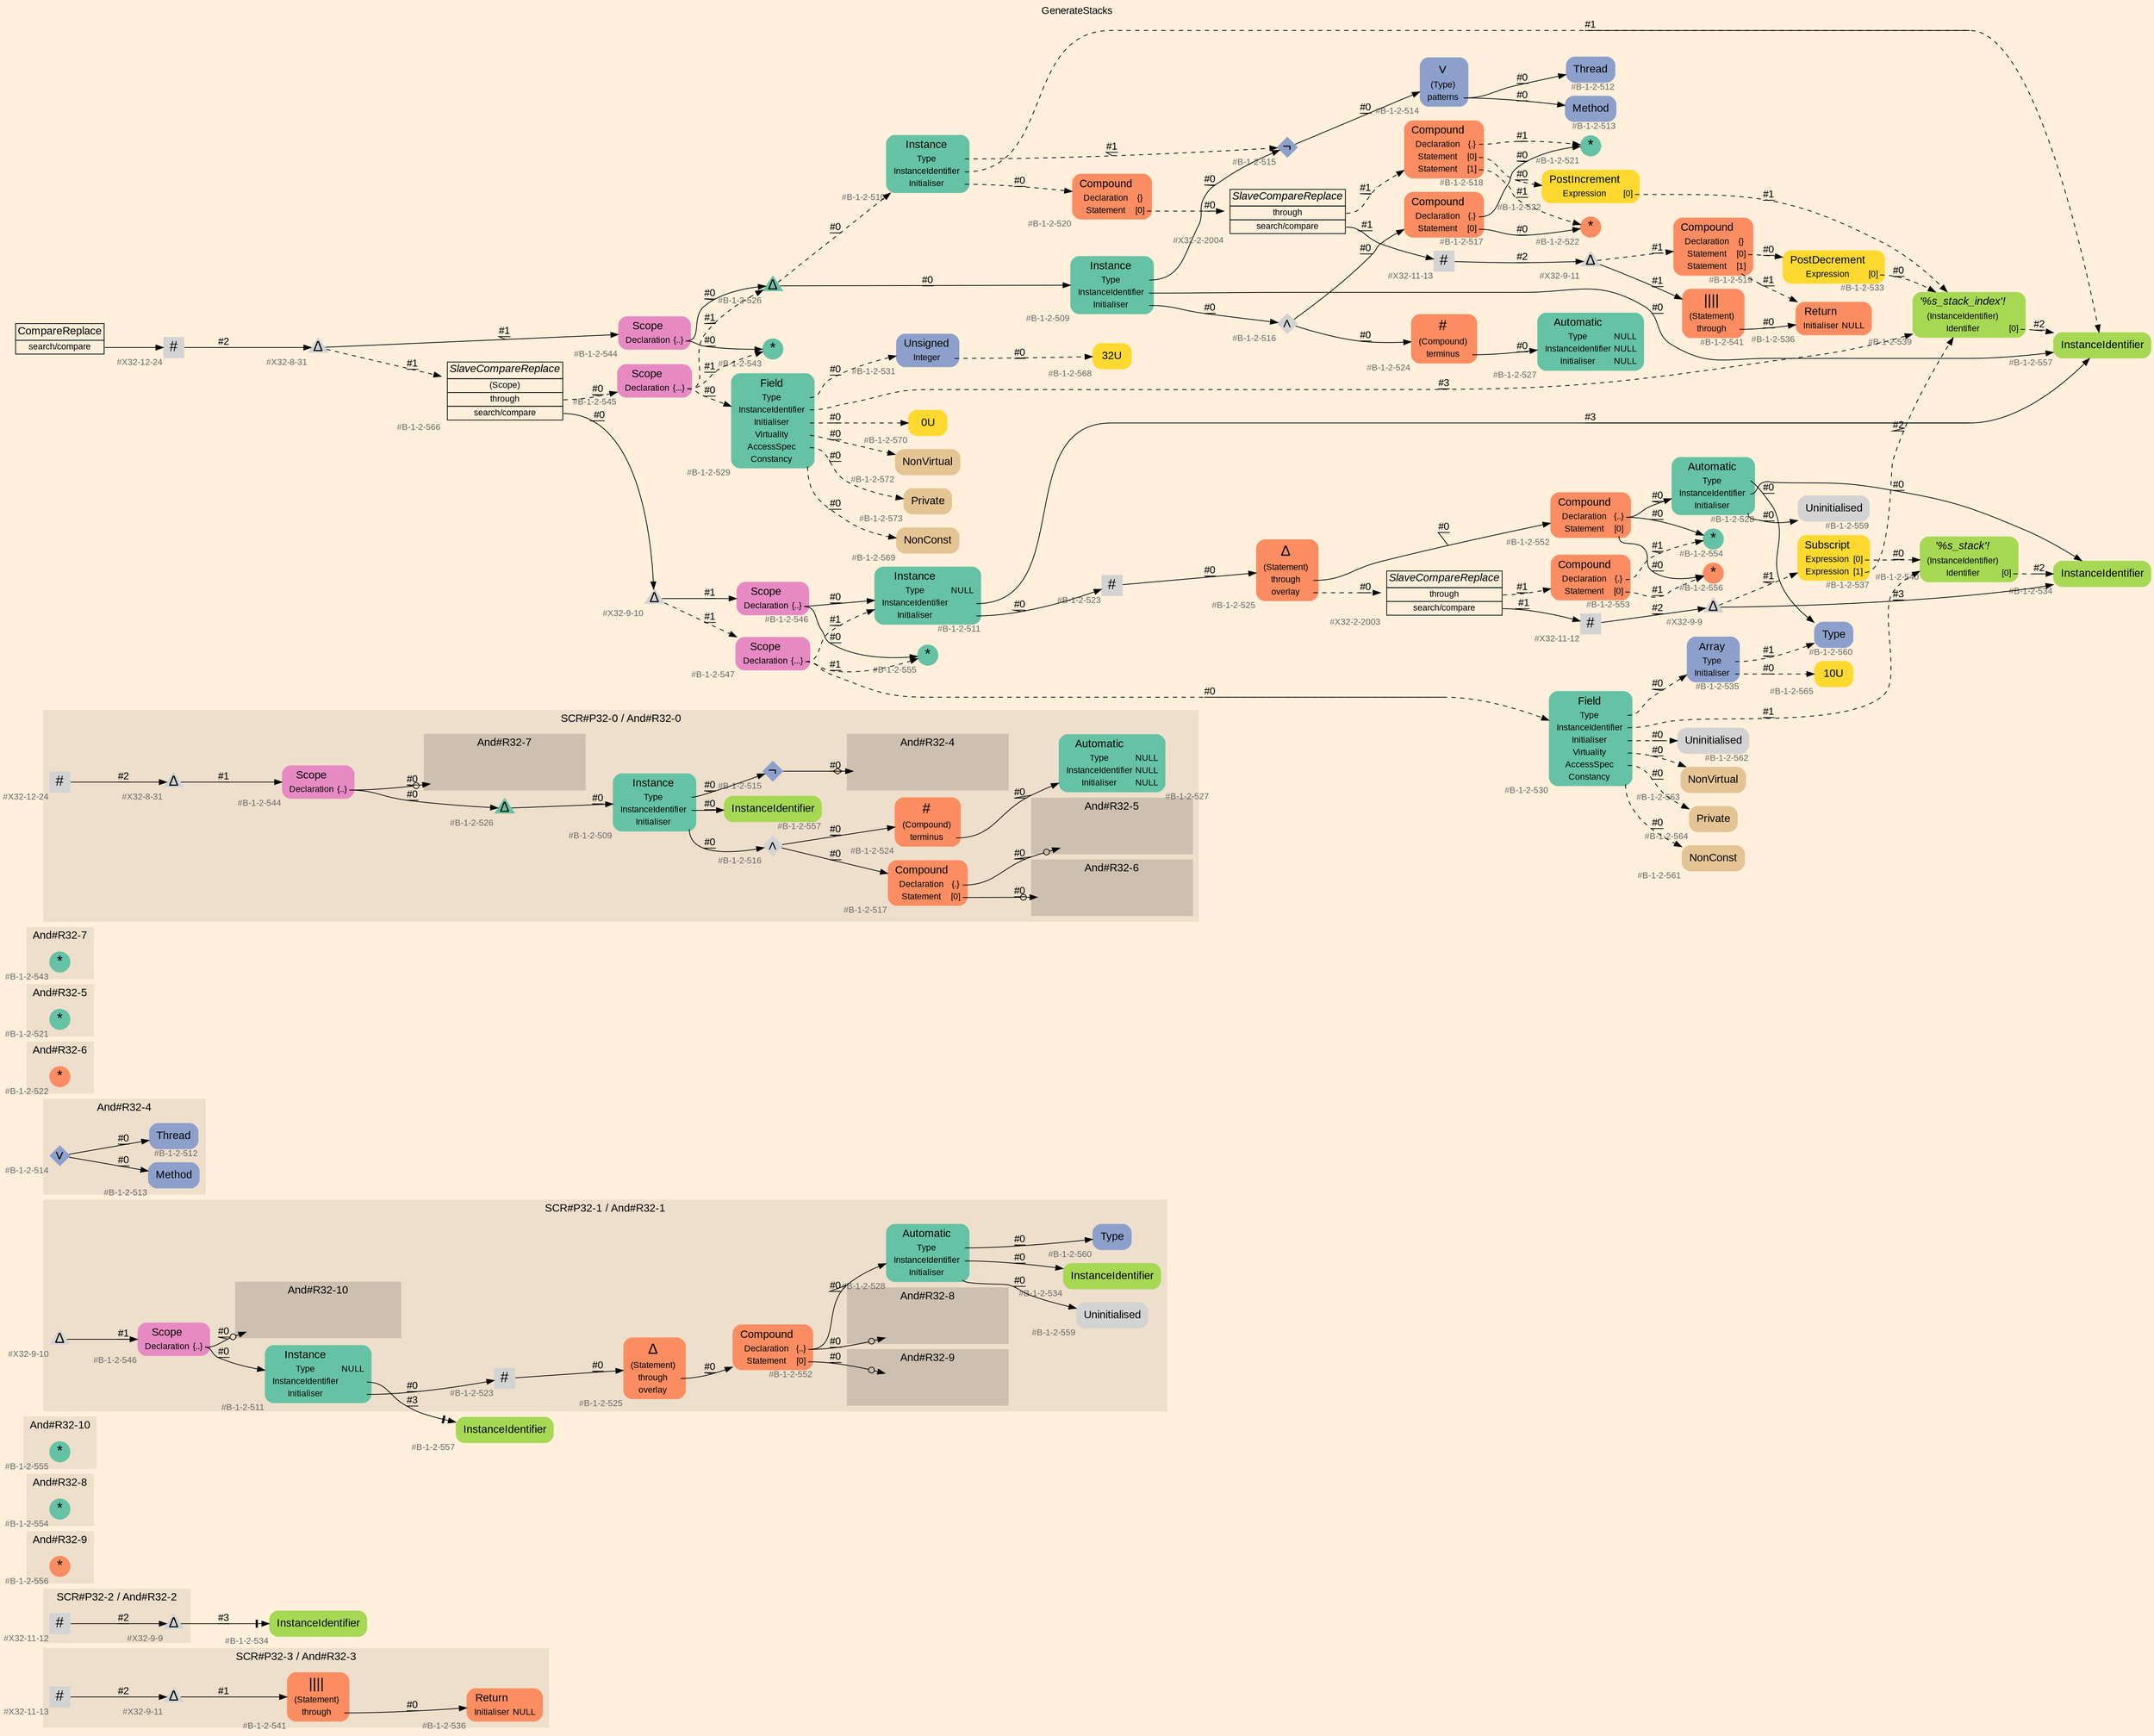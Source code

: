 digraph "GenerateStacks" {
label = "GenerateStacks"
labelloc = t
graph [
    rankdir = "LR"
    ranksep = 0.3
    bgcolor = antiquewhite1
    color = black
    fontcolor = black
    fontname = "Arial"
];
node [
    fontname = "Arial"
];
edge [
    fontname = "Arial"
];

// -------------------- figure And#R32-3 --------------------
// -------- region And#R32-3 ----------
subgraph "clusterAnd#R32-3" {
    label = "SCR#P32-3 / And#R32-3"
    style = "filled"
    color = antiquewhite2
    fontsize = "15"
    // -------- block And#R32-3/#B-1-2-536 ----------
    "And#R32-3/#B-1-2-536" [
        fillcolor = "/set28/2"
        xlabel = "#B-1-2-536"
        fontsize = "12"
        fontcolor = grey40
        shape = "plaintext"
        label = <<TABLE BORDER="0" CELLBORDER="0" CELLSPACING="0">
         <TR><TD><FONT COLOR="black" POINT-SIZE="15">Return</FONT></TD></TR>
         <TR><TD><FONT COLOR="black" POINT-SIZE="12">Initialiser</FONT></TD><TD PORT="port0"><FONT COLOR="black" POINT-SIZE="12">NULL</FONT></TD></TR>
        </TABLE>>
        style = "rounded,filled"
    ];
    
    // -------- block And#R32-3/#B-1-2-541 ----------
    "And#R32-3/#B-1-2-541" [
        fillcolor = "/set28/2"
        xlabel = "#B-1-2-541"
        fontsize = "12"
        fontcolor = grey40
        shape = "plaintext"
        label = <<TABLE BORDER="0" CELLBORDER="0" CELLSPACING="0">
         <TR><TD><FONT COLOR="black" POINT-SIZE="20">||||</FONT></TD></TR>
         <TR><TD><FONT COLOR="black" POINT-SIZE="12">(Statement)</FONT></TD><TD PORT="port0"></TD></TR>
         <TR><TD><FONT COLOR="black" POINT-SIZE="12">through</FONT></TD><TD PORT="port1"></TD></TR>
        </TABLE>>
        style = "rounded,filled"
    ];
    
    // -------- block And#R32-3/#X32-11-13 ----------
    "And#R32-3/#X32-11-13" [
        xlabel = "#X32-11-13"
        fontsize = "12"
        fontcolor = grey40
        shape = "square"
        label = <<FONT COLOR="black" POINT-SIZE="20">#</FONT>>
        style = "filled"
        penwidth = 0.0
        fixedsize = true
        width = 0.4
        height = 0.4
    ];
    
    // -------- block And#R32-3/#X32-9-11 ----------
    "And#R32-3/#X32-9-11" [
        xlabel = "#X32-9-11"
        fontsize = "12"
        fontcolor = grey40
        shape = "triangle"
        label = <<FONT COLOR="black" POINT-SIZE="20">Δ</FONT>>
        style = "filled"
        penwidth = 0.0
        fixedsize = true
        width = 0.4
        height = 0.4
    ];
    
}

"And#R32-3/#B-1-2-541":port1 -> "And#R32-3/#B-1-2-536" [
    label = "#0"
    decorate = true
    color = black
    fontcolor = black
];

"And#R32-3/#X32-11-13" -> "And#R32-3/#X32-9-11" [
    label = "#2"
    decorate = true
    color = black
    fontcolor = black
];

"And#R32-3/#X32-9-11" -> "And#R32-3/#B-1-2-541" [
    label = "#1"
    decorate = true
    color = black
    fontcolor = black
];


// -------------------- figure And#R32-2 --------------------
// -------- region And#R32-2 ----------
subgraph "clusterAnd#R32-2" {
    label = "SCR#P32-2 / And#R32-2"
    style = "filled"
    color = antiquewhite2
    fontsize = "15"
    // -------- block And#R32-2/#X32-11-12 ----------
    "And#R32-2/#X32-11-12" [
        xlabel = "#X32-11-12"
        fontsize = "12"
        fontcolor = grey40
        shape = "square"
        label = <<FONT COLOR="black" POINT-SIZE="20">#</FONT>>
        style = "filled"
        penwidth = 0.0
        fixedsize = true
        width = 0.4
        height = 0.4
    ];
    
    // -------- block And#R32-2/#X32-9-9 ----------
    "And#R32-2/#X32-9-9" [
        xlabel = "#X32-9-9"
        fontsize = "12"
        fontcolor = grey40
        shape = "triangle"
        label = <<FONT COLOR="black" POINT-SIZE="20">Δ</FONT>>
        style = "filled"
        penwidth = 0.0
        fixedsize = true
        width = 0.4
        height = 0.4
    ];
    
}

// -------- block And#R32-2/#B-1-2-534 ----------
"And#R32-2/#B-1-2-534" [
    fillcolor = "/set28/5"
    xlabel = "#B-1-2-534"
    fontsize = "12"
    fontcolor = grey40
    shape = "plaintext"
    label = <<TABLE BORDER="0" CELLBORDER="0" CELLSPACING="0">
     <TR><TD><FONT COLOR="black" POINT-SIZE="15">InstanceIdentifier</FONT></TD></TR>
    </TABLE>>
    style = "rounded,filled"
];

"And#R32-2/#X32-11-12" -> "And#R32-2/#X32-9-9" [
    label = "#2"
    decorate = true
    color = black
    fontcolor = black
];

"And#R32-2/#X32-9-9" -> "And#R32-2/#B-1-2-534" [
    arrowhead="normalnonetee"
    label = "#3"
    decorate = true
    color = black
    fontcolor = black
];


// -------------------- figure And#R32-9 --------------------
// -------- region And#R32-9 ----------
subgraph "clusterAnd#R32-9" {
    label = "And#R32-9"
    style = "filled"
    color = antiquewhite2
    fontsize = "15"
    // -------- block And#R32-9/#B-1-2-556 ----------
    "And#R32-9/#B-1-2-556" [
        fillcolor = "/set28/2"
        xlabel = "#B-1-2-556"
        fontsize = "12"
        fontcolor = grey40
        shape = "circle"
        label = <<FONT COLOR="black" POINT-SIZE="20">*</FONT>>
        style = "filled"
        penwidth = 0.0
        fixedsize = true
        width = 0.4
        height = 0.4
    ];
    
}


// -------------------- figure And#R32-8 --------------------
// -------- region And#R32-8 ----------
subgraph "clusterAnd#R32-8" {
    label = "And#R32-8"
    style = "filled"
    color = antiquewhite2
    fontsize = "15"
    // -------- block And#R32-8/#B-1-2-554 ----------
    "And#R32-8/#B-1-2-554" [
        fillcolor = "/set28/1"
        xlabel = "#B-1-2-554"
        fontsize = "12"
        fontcolor = grey40
        shape = "circle"
        label = <<FONT COLOR="black" POINT-SIZE="20">*</FONT>>
        style = "filled"
        penwidth = 0.0
        fixedsize = true
        width = 0.4
        height = 0.4
    ];
    
}


// -------------------- figure And#R32-10 --------------------
// -------- region And#R32-10 ----------
subgraph "clusterAnd#R32-10" {
    label = "And#R32-10"
    style = "filled"
    color = antiquewhite2
    fontsize = "15"
    // -------- block And#R32-10/#B-1-2-555 ----------
    "And#R32-10/#B-1-2-555" [
        fillcolor = "/set28/1"
        xlabel = "#B-1-2-555"
        fontsize = "12"
        fontcolor = grey40
        shape = "circle"
        label = <<FONT COLOR="black" POINT-SIZE="20">*</FONT>>
        style = "filled"
        penwidth = 0.0
        fixedsize = true
        width = 0.4
        height = 0.4
    ];
    
}


// -------------------- figure And#R32-1 --------------------
// -------- region And#R32-1 ----------
subgraph "clusterAnd#R32-1" {
    label = "SCR#P32-1 / And#R32-1"
    style = "filled"
    color = antiquewhite2
    fontsize = "15"
    // -------- block And#R32-1/#B-1-2-560 ----------
    "And#R32-1/#B-1-2-560" [
        fillcolor = "/set28/3"
        xlabel = "#B-1-2-560"
        fontsize = "12"
        fontcolor = grey40
        shape = "plaintext"
        label = <<TABLE BORDER="0" CELLBORDER="0" CELLSPACING="0">
         <TR><TD><FONT COLOR="black" POINT-SIZE="15">Type</FONT></TD></TR>
        </TABLE>>
        style = "rounded,filled"
    ];
    
    // -------- block And#R32-1/#B-1-2-525 ----------
    "And#R32-1/#B-1-2-525" [
        fillcolor = "/set28/2"
        xlabel = "#B-1-2-525"
        fontsize = "12"
        fontcolor = grey40
        shape = "plaintext"
        label = <<TABLE BORDER="0" CELLBORDER="0" CELLSPACING="0">
         <TR><TD><FONT COLOR="black" POINT-SIZE="20">Δ</FONT></TD></TR>
         <TR><TD><FONT COLOR="black" POINT-SIZE="12">(Statement)</FONT></TD><TD PORT="port0"></TD></TR>
         <TR><TD><FONT COLOR="black" POINT-SIZE="12">through</FONT></TD><TD PORT="port1"></TD></TR>
         <TR><TD><FONT COLOR="black" POINT-SIZE="12">overlay</FONT></TD><TD PORT="port2"></TD></TR>
        </TABLE>>
        style = "rounded,filled"
    ];
    
    // -------- block And#R32-1/#B-1-2-552 ----------
    "And#R32-1/#B-1-2-552" [
        fillcolor = "/set28/2"
        xlabel = "#B-1-2-552"
        fontsize = "12"
        fontcolor = grey40
        shape = "plaintext"
        label = <<TABLE BORDER="0" CELLBORDER="0" CELLSPACING="0">
         <TR><TD><FONT COLOR="black" POINT-SIZE="15">Compound</FONT></TD></TR>
         <TR><TD><FONT COLOR="black" POINT-SIZE="12">Declaration</FONT></TD><TD PORT="port0"><FONT COLOR="black" POINT-SIZE="12">{..}</FONT></TD></TR>
         <TR><TD><FONT COLOR="black" POINT-SIZE="12">Statement</FONT></TD><TD PORT="port1"><FONT COLOR="black" POINT-SIZE="12">[0]</FONT></TD></TR>
        </TABLE>>
        style = "rounded,filled"
    ];
    
    // -------- block And#R32-1/#B-1-2-534 ----------
    "And#R32-1/#B-1-2-534" [
        fillcolor = "/set28/5"
        xlabel = "#B-1-2-534"
        fontsize = "12"
        fontcolor = grey40
        shape = "plaintext"
        label = <<TABLE BORDER="0" CELLBORDER="0" CELLSPACING="0">
         <TR><TD><FONT COLOR="black" POINT-SIZE="15">InstanceIdentifier</FONT></TD></TR>
        </TABLE>>
        style = "rounded,filled"
    ];
    
    // -------- block And#R32-1/#B-1-2-528 ----------
    "And#R32-1/#B-1-2-528" [
        fillcolor = "/set28/1"
        xlabel = "#B-1-2-528"
        fontsize = "12"
        fontcolor = grey40
        shape = "plaintext"
        label = <<TABLE BORDER="0" CELLBORDER="0" CELLSPACING="0">
         <TR><TD><FONT COLOR="black" POINT-SIZE="15">Automatic</FONT></TD></TR>
         <TR><TD><FONT COLOR="black" POINT-SIZE="12">Type</FONT></TD><TD PORT="port0"></TD></TR>
         <TR><TD><FONT COLOR="black" POINT-SIZE="12">InstanceIdentifier</FONT></TD><TD PORT="port1"></TD></TR>
         <TR><TD><FONT COLOR="black" POINT-SIZE="12">Initialiser</FONT></TD><TD PORT="port2"></TD></TR>
        </TABLE>>
        style = "rounded,filled"
    ];
    
    // -------- block And#R32-1/#B-1-2-523 ----------
    "And#R32-1/#B-1-2-523" [
        xlabel = "#B-1-2-523"
        fontsize = "12"
        fontcolor = grey40
        shape = "square"
        label = <<FONT COLOR="black" POINT-SIZE="20">#</FONT>>
        style = "filled"
        penwidth = 0.0
        fixedsize = true
        width = 0.4
        height = 0.4
    ];
    
    // -------- block And#R32-1/#X32-9-10 ----------
    "And#R32-1/#X32-9-10" [
        xlabel = "#X32-9-10"
        fontsize = "12"
        fontcolor = grey40
        shape = "triangle"
        label = <<FONT COLOR="black" POINT-SIZE="20">Δ</FONT>>
        style = "filled"
        penwidth = 0.0
        fixedsize = true
        width = 0.4
        height = 0.4
    ];
    
    // -------- block And#R32-1/#B-1-2-511 ----------
    "And#R32-1/#B-1-2-511" [
        fillcolor = "/set28/1"
        xlabel = "#B-1-2-511"
        fontsize = "12"
        fontcolor = grey40
        shape = "plaintext"
        label = <<TABLE BORDER="0" CELLBORDER="0" CELLSPACING="0">
         <TR><TD><FONT COLOR="black" POINT-SIZE="15">Instance</FONT></TD></TR>
         <TR><TD><FONT COLOR="black" POINT-SIZE="12">Type</FONT></TD><TD PORT="port0"><FONT COLOR="black" POINT-SIZE="12">NULL</FONT></TD></TR>
         <TR><TD><FONT COLOR="black" POINT-SIZE="12">InstanceIdentifier</FONT></TD><TD PORT="port1"></TD></TR>
         <TR><TD><FONT COLOR="black" POINT-SIZE="12">Initialiser</FONT></TD><TD PORT="port2"></TD></TR>
        </TABLE>>
        style = "rounded,filled"
    ];
    
    // -------- block And#R32-1/#B-1-2-546 ----------
    "And#R32-1/#B-1-2-546" [
        fillcolor = "/set28/4"
        xlabel = "#B-1-2-546"
        fontsize = "12"
        fontcolor = grey40
        shape = "plaintext"
        label = <<TABLE BORDER="0" CELLBORDER="0" CELLSPACING="0">
         <TR><TD><FONT COLOR="black" POINT-SIZE="15">Scope</FONT></TD></TR>
         <TR><TD><FONT COLOR="black" POINT-SIZE="12">Declaration</FONT></TD><TD PORT="port0"><FONT COLOR="black" POINT-SIZE="12">{..}</FONT></TD></TR>
        </TABLE>>
        style = "rounded,filled"
    ];
    
    // -------- block And#R32-1/#B-1-2-559 ----------
    "And#R32-1/#B-1-2-559" [
        xlabel = "#B-1-2-559"
        fontsize = "12"
        fontcolor = grey40
        shape = "plaintext"
        label = <<TABLE BORDER="0" CELLBORDER="0" CELLSPACING="0">
         <TR><TD><FONT COLOR="black" POINT-SIZE="15">Uninitialised</FONT></TD></TR>
        </TABLE>>
        style = "rounded,filled"
    ];
    
    // -------- region And#R32-1/And#R32-8 ----------
    subgraph "clusterAnd#R32-1/And#R32-8" {
        label = "And#R32-8"
        style = "filled"
        color = antiquewhite3
        fontsize = "15"
        // -------- block And#R32-1/And#R32-8/#B-1-2-554 ----------
        "And#R32-1/And#R32-8/#B-1-2-554" [
            fillcolor = "/set28/1"
            xlabel = "#B-1-2-554"
            fontsize = "12"
            fontcolor = grey40
            shape = "none"
            style = "invisible"
        ];
        
    }
    
    // -------- region And#R32-1/And#R32-9 ----------
    subgraph "clusterAnd#R32-1/And#R32-9" {
        label = "And#R32-9"
        style = "filled"
        color = antiquewhite3
        fontsize = "15"
        // -------- block And#R32-1/And#R32-9/#B-1-2-556 ----------
        "And#R32-1/And#R32-9/#B-1-2-556" [
            fillcolor = "/set28/2"
            xlabel = "#B-1-2-556"
            fontsize = "12"
            fontcolor = grey40
            shape = "none"
            style = "invisible"
        ];
        
    }
    
    // -------- region And#R32-1/And#R32-10 ----------
    subgraph "clusterAnd#R32-1/And#R32-10" {
        label = "And#R32-10"
        style = "filled"
        color = antiquewhite3
        fontsize = "15"
        // -------- block And#R32-1/And#R32-10/#B-1-2-555 ----------
        "And#R32-1/And#R32-10/#B-1-2-555" [
            fillcolor = "/set28/1"
            xlabel = "#B-1-2-555"
            fontsize = "12"
            fontcolor = grey40
            shape = "none"
            style = "invisible"
        ];
        
    }
    
}

// -------- block And#R32-1/#B-1-2-557 ----------
"And#R32-1/#B-1-2-557" [
    fillcolor = "/set28/5"
    xlabel = "#B-1-2-557"
    fontsize = "12"
    fontcolor = grey40
    shape = "plaintext"
    label = <<TABLE BORDER="0" CELLBORDER="0" CELLSPACING="0">
     <TR><TD><FONT COLOR="black" POINT-SIZE="15">InstanceIdentifier</FONT></TD></TR>
    </TABLE>>
    style = "rounded,filled"
];

"And#R32-1/#B-1-2-525":port1 -> "And#R32-1/#B-1-2-552" [
    label = "#0"
    decorate = true
    color = black
    fontcolor = black
];

"And#R32-1/#B-1-2-552":port0 -> "And#R32-1/And#R32-8/#B-1-2-554" [
    arrowhead="normalnoneodot"
    label = "#0"
    decorate = true
    color = black
    fontcolor = black
];

"And#R32-1/#B-1-2-552":port0 -> "And#R32-1/#B-1-2-528" [
    label = "#0"
    decorate = true
    color = black
    fontcolor = black
];

"And#R32-1/#B-1-2-552":port1 -> "And#R32-1/And#R32-9/#B-1-2-556" [
    arrowhead="normalnoneodot"
    label = "#0"
    decorate = true
    color = black
    fontcolor = black
];

"And#R32-1/#B-1-2-528":port0 -> "And#R32-1/#B-1-2-560" [
    label = "#0"
    decorate = true
    color = black
    fontcolor = black
];

"And#R32-1/#B-1-2-528":port1 -> "And#R32-1/#B-1-2-534" [
    label = "#0"
    decorate = true
    color = black
    fontcolor = black
];

"And#R32-1/#B-1-2-528":port2 -> "And#R32-1/#B-1-2-559" [
    label = "#0"
    decorate = true
    color = black
    fontcolor = black
];

"And#R32-1/#B-1-2-523" -> "And#R32-1/#B-1-2-525" [
    label = "#0"
    decorate = true
    color = black
    fontcolor = black
];

"And#R32-1/#X32-9-10" -> "And#R32-1/#B-1-2-546" [
    label = "#1"
    decorate = true
    color = black
    fontcolor = black
];

"And#R32-1/#B-1-2-511":port1 -> "And#R32-1/#B-1-2-557" [
    arrowhead="normalnonetee"
    label = "#3"
    decorate = true
    color = black
    fontcolor = black
];

"And#R32-1/#B-1-2-511":port2 -> "And#R32-1/#B-1-2-523" [
    label = "#0"
    decorate = true
    color = black
    fontcolor = black
];

"And#R32-1/#B-1-2-546":port0 -> "And#R32-1/And#R32-10/#B-1-2-555" [
    arrowhead="normalnoneodot"
    label = "#0"
    decorate = true
    color = black
    fontcolor = black
];

"And#R32-1/#B-1-2-546":port0 -> "And#R32-1/#B-1-2-511" [
    label = "#0"
    decorate = true
    color = black
    fontcolor = black
];


// -------------------- figure And#R32-4 --------------------
// -------- region And#R32-4 ----------
subgraph "clusterAnd#R32-4" {
    label = "And#R32-4"
    style = "filled"
    color = antiquewhite2
    fontsize = "15"
    // -------- block And#R32-4/#B-1-2-512 ----------
    "And#R32-4/#B-1-2-512" [
        fillcolor = "/set28/3"
        xlabel = "#B-1-2-512"
        fontsize = "12"
        fontcolor = grey40
        shape = "plaintext"
        label = <<TABLE BORDER="0" CELLBORDER="0" CELLSPACING="0">
         <TR><TD><FONT COLOR="black" POINT-SIZE="15">Thread</FONT></TD></TR>
        </TABLE>>
        style = "rounded,filled"
    ];
    
    // -------- block And#R32-4/#B-1-2-514 ----------
    "And#R32-4/#B-1-2-514" [
        fillcolor = "/set28/3"
        xlabel = "#B-1-2-514"
        fontsize = "12"
        fontcolor = grey40
        shape = "diamond"
        label = <<FONT COLOR="black" POINT-SIZE="20">∨</FONT>>
        style = "filled"
        penwidth = 0.0
        fixedsize = true
        width = 0.4
        height = 0.4
    ];
    
    // -------- block And#R32-4/#B-1-2-513 ----------
    "And#R32-4/#B-1-2-513" [
        fillcolor = "/set28/3"
        xlabel = "#B-1-2-513"
        fontsize = "12"
        fontcolor = grey40
        shape = "plaintext"
        label = <<TABLE BORDER="0" CELLBORDER="0" CELLSPACING="0">
         <TR><TD><FONT COLOR="black" POINT-SIZE="15">Method</FONT></TD></TR>
        </TABLE>>
        style = "rounded,filled"
    ];
    
}

"And#R32-4/#B-1-2-514" -> "And#R32-4/#B-1-2-512" [
    label = "#0"
    decorate = true
    color = black
    fontcolor = black
];

"And#R32-4/#B-1-2-514" -> "And#R32-4/#B-1-2-513" [
    label = "#0"
    decorate = true
    color = black
    fontcolor = black
];


// -------------------- figure And#R32-6 --------------------
// -------- region And#R32-6 ----------
subgraph "clusterAnd#R32-6" {
    label = "And#R32-6"
    style = "filled"
    color = antiquewhite2
    fontsize = "15"
    // -------- block And#R32-6/#B-1-2-522 ----------
    "And#R32-6/#B-1-2-522" [
        fillcolor = "/set28/2"
        xlabel = "#B-1-2-522"
        fontsize = "12"
        fontcolor = grey40
        shape = "circle"
        label = <<FONT COLOR="black" POINT-SIZE="20">*</FONT>>
        style = "filled"
        penwidth = 0.0
        fixedsize = true
        width = 0.4
        height = 0.4
    ];
    
}


// -------------------- figure And#R32-5 --------------------
// -------- region And#R32-5 ----------
subgraph "clusterAnd#R32-5" {
    label = "And#R32-5"
    style = "filled"
    color = antiquewhite2
    fontsize = "15"
    // -------- block And#R32-5/#B-1-2-521 ----------
    "And#R32-5/#B-1-2-521" [
        fillcolor = "/set28/1"
        xlabel = "#B-1-2-521"
        fontsize = "12"
        fontcolor = grey40
        shape = "circle"
        label = <<FONT COLOR="black" POINT-SIZE="20">*</FONT>>
        style = "filled"
        penwidth = 0.0
        fixedsize = true
        width = 0.4
        height = 0.4
    ];
    
}


// -------------------- figure And#R32-7 --------------------
// -------- region And#R32-7 ----------
subgraph "clusterAnd#R32-7" {
    label = "And#R32-7"
    style = "filled"
    color = antiquewhite2
    fontsize = "15"
    // -------- block And#R32-7/#B-1-2-543 ----------
    "And#R32-7/#B-1-2-543" [
        fillcolor = "/set28/1"
        xlabel = "#B-1-2-543"
        fontsize = "12"
        fontcolor = grey40
        shape = "circle"
        label = <<FONT COLOR="black" POINT-SIZE="20">*</FONT>>
        style = "filled"
        penwidth = 0.0
        fixedsize = true
        width = 0.4
        height = 0.4
    ];
    
}


// -------------------- figure And#R32-0 --------------------
// -------- region And#R32-0 ----------
subgraph "clusterAnd#R32-0" {
    label = "SCR#P32-0 / And#R32-0"
    style = "filled"
    color = antiquewhite2
    fontsize = "15"
    // -------- block And#R32-0/#B-1-2-557 ----------
    "And#R32-0/#B-1-2-557" [
        fillcolor = "/set28/5"
        xlabel = "#B-1-2-557"
        fontsize = "12"
        fontcolor = grey40
        shape = "plaintext"
        label = <<TABLE BORDER="0" CELLBORDER="0" CELLSPACING="0">
         <TR><TD><FONT COLOR="black" POINT-SIZE="15">InstanceIdentifier</FONT></TD></TR>
        </TABLE>>
        style = "rounded,filled"
    ];
    
    // -------- block And#R32-0/#B-1-2-527 ----------
    "And#R32-0/#B-1-2-527" [
        fillcolor = "/set28/1"
        xlabel = "#B-1-2-527"
        fontsize = "12"
        fontcolor = grey40
        shape = "plaintext"
        label = <<TABLE BORDER="0" CELLBORDER="0" CELLSPACING="0">
         <TR><TD><FONT COLOR="black" POINT-SIZE="15">Automatic</FONT></TD></TR>
         <TR><TD><FONT COLOR="black" POINT-SIZE="12">Type</FONT></TD><TD PORT="port0"><FONT COLOR="black" POINT-SIZE="12">NULL</FONT></TD></TR>
         <TR><TD><FONT COLOR="black" POINT-SIZE="12">InstanceIdentifier</FONT></TD><TD PORT="port1"><FONT COLOR="black" POINT-SIZE="12">NULL</FONT></TD></TR>
         <TR><TD><FONT COLOR="black" POINT-SIZE="12">Initialiser</FONT></TD><TD PORT="port2"><FONT COLOR="black" POINT-SIZE="12">NULL</FONT></TD></TR>
        </TABLE>>
        style = "rounded,filled"
    ];
    
    // -------- block And#R32-0/#B-1-2-517 ----------
    "And#R32-0/#B-1-2-517" [
        fillcolor = "/set28/2"
        xlabel = "#B-1-2-517"
        fontsize = "12"
        fontcolor = grey40
        shape = "plaintext"
        label = <<TABLE BORDER="0" CELLBORDER="0" CELLSPACING="0">
         <TR><TD><FONT COLOR="black" POINT-SIZE="15">Compound</FONT></TD></TR>
         <TR><TD><FONT COLOR="black" POINT-SIZE="12">Declaration</FONT></TD><TD PORT="port0"><FONT COLOR="black" POINT-SIZE="12">{.}</FONT></TD></TR>
         <TR><TD><FONT COLOR="black" POINT-SIZE="12">Statement</FONT></TD><TD PORT="port1"><FONT COLOR="black" POINT-SIZE="12">[0]</FONT></TD></TR>
        </TABLE>>
        style = "rounded,filled"
    ];
    
    // -------- block And#R32-0/#B-1-2-524 ----------
    "And#R32-0/#B-1-2-524" [
        fillcolor = "/set28/2"
        xlabel = "#B-1-2-524"
        fontsize = "12"
        fontcolor = grey40
        shape = "plaintext"
        label = <<TABLE BORDER="0" CELLBORDER="0" CELLSPACING="0">
         <TR><TD><FONT COLOR="black" POINT-SIZE="20">#</FONT></TD></TR>
         <TR><TD><FONT COLOR="black" POINT-SIZE="12">(Compound)</FONT></TD><TD PORT="port0"></TD></TR>
         <TR><TD><FONT COLOR="black" POINT-SIZE="12">terminus</FONT></TD><TD PORT="port1"></TD></TR>
        </TABLE>>
        style = "rounded,filled"
    ];
    
    // -------- block And#R32-0/#B-1-2-515 ----------
    "And#R32-0/#B-1-2-515" [
        fillcolor = "/set28/3"
        xlabel = "#B-1-2-515"
        fontsize = "12"
        fontcolor = grey40
        shape = "diamond"
        label = <<FONT COLOR="black" POINT-SIZE="20">¬</FONT>>
        style = "filled"
        penwidth = 0.0
        fixedsize = true
        width = 0.4
        height = 0.4
    ];
    
    // -------- block And#R32-0/#B-1-2-509 ----------
    "And#R32-0/#B-1-2-509" [
        fillcolor = "/set28/1"
        xlabel = "#B-1-2-509"
        fontsize = "12"
        fontcolor = grey40
        shape = "plaintext"
        label = <<TABLE BORDER="0" CELLBORDER="0" CELLSPACING="0">
         <TR><TD><FONT COLOR="black" POINT-SIZE="15">Instance</FONT></TD></TR>
         <TR><TD><FONT COLOR="black" POINT-SIZE="12">Type</FONT></TD><TD PORT="port0"></TD></TR>
         <TR><TD><FONT COLOR="black" POINT-SIZE="12">InstanceIdentifier</FONT></TD><TD PORT="port1"></TD></TR>
         <TR><TD><FONT COLOR="black" POINT-SIZE="12">Initialiser</FONT></TD><TD PORT="port2"></TD></TR>
        </TABLE>>
        style = "rounded,filled"
    ];
    
    // -------- block And#R32-0/#X32-12-24 ----------
    "And#R32-0/#X32-12-24" [
        xlabel = "#X32-12-24"
        fontsize = "12"
        fontcolor = grey40
        shape = "square"
        label = <<FONT COLOR="black" POINT-SIZE="20">#</FONT>>
        style = "filled"
        penwidth = 0.0
        fixedsize = true
        width = 0.4
        height = 0.4
    ];
    
    // -------- block And#R32-0/#B-1-2-526 ----------
    "And#R32-0/#B-1-2-526" [
        fillcolor = "/set28/1"
        xlabel = "#B-1-2-526"
        fontsize = "12"
        fontcolor = grey40
        shape = "triangle"
        label = <<FONT COLOR="black" POINT-SIZE="20">Δ</FONT>>
        style = "filled"
        penwidth = 0.0
        fixedsize = true
        width = 0.4
        height = 0.4
    ];
    
    // -------- block And#R32-0/#B-1-2-544 ----------
    "And#R32-0/#B-1-2-544" [
        fillcolor = "/set28/4"
        xlabel = "#B-1-2-544"
        fontsize = "12"
        fontcolor = grey40
        shape = "plaintext"
        label = <<TABLE BORDER="0" CELLBORDER="0" CELLSPACING="0">
         <TR><TD><FONT COLOR="black" POINT-SIZE="15">Scope</FONT></TD></TR>
         <TR><TD><FONT COLOR="black" POINT-SIZE="12">Declaration</FONT></TD><TD PORT="port0"><FONT COLOR="black" POINT-SIZE="12">{..}</FONT></TD></TR>
        </TABLE>>
        style = "rounded,filled"
    ];
    
    // -------- block And#R32-0/#X32-8-31 ----------
    "And#R32-0/#X32-8-31" [
        xlabel = "#X32-8-31"
        fontsize = "12"
        fontcolor = grey40
        shape = "triangle"
        label = <<FONT COLOR="black" POINT-SIZE="20">Δ</FONT>>
        style = "filled"
        penwidth = 0.0
        fixedsize = true
        width = 0.4
        height = 0.4
    ];
    
    // -------- block And#R32-0/#B-1-2-516 ----------
    "And#R32-0/#B-1-2-516" [
        xlabel = "#B-1-2-516"
        fontsize = "12"
        fontcolor = grey40
        shape = "diamond"
        label = <<FONT COLOR="black" POINT-SIZE="20">∧</FONT>>
        style = "filled"
        penwidth = 0.0
        fixedsize = true
        width = 0.4
        height = 0.4
    ];
    
    // -------- region And#R32-0/And#R32-4 ----------
    subgraph "clusterAnd#R32-0/And#R32-4" {
        label = "And#R32-4"
        style = "filled"
        color = antiquewhite3
        fontsize = "15"
        // -------- block And#R32-0/And#R32-4/#B-1-2-514 ----------
        "And#R32-0/And#R32-4/#B-1-2-514" [
            fillcolor = "/set28/3"
            xlabel = "#B-1-2-514"
            fontsize = "12"
            fontcolor = grey40
            shape = "none"
            style = "invisible"
        ];
        
    }
    
    // -------- region And#R32-0/And#R32-5 ----------
    subgraph "clusterAnd#R32-0/And#R32-5" {
        label = "And#R32-5"
        style = "filled"
        color = antiquewhite3
        fontsize = "15"
        // -------- block And#R32-0/And#R32-5/#B-1-2-521 ----------
        "And#R32-0/And#R32-5/#B-1-2-521" [
            fillcolor = "/set28/1"
            xlabel = "#B-1-2-521"
            fontsize = "12"
            fontcolor = grey40
            shape = "none"
            style = "invisible"
        ];
        
    }
    
    // -------- region And#R32-0/And#R32-6 ----------
    subgraph "clusterAnd#R32-0/And#R32-6" {
        label = "And#R32-6"
        style = "filled"
        color = antiquewhite3
        fontsize = "15"
        // -------- block And#R32-0/And#R32-6/#B-1-2-522 ----------
        "And#R32-0/And#R32-6/#B-1-2-522" [
            fillcolor = "/set28/2"
            xlabel = "#B-1-2-522"
            fontsize = "12"
            fontcolor = grey40
            shape = "none"
            style = "invisible"
        ];
        
    }
    
    // -------- region And#R32-0/And#R32-7 ----------
    subgraph "clusterAnd#R32-0/And#R32-7" {
        label = "And#R32-7"
        style = "filled"
        color = antiquewhite3
        fontsize = "15"
        // -------- block And#R32-0/And#R32-7/#B-1-2-543 ----------
        "And#R32-0/And#R32-7/#B-1-2-543" [
            fillcolor = "/set28/1"
            xlabel = "#B-1-2-543"
            fontsize = "12"
            fontcolor = grey40
            shape = "none"
            style = "invisible"
        ];
        
    }
    
}

"And#R32-0/#B-1-2-517":port0 -> "And#R32-0/And#R32-5/#B-1-2-521" [
    arrowhead="normalnoneodot"
    label = "#0"
    decorate = true
    color = black
    fontcolor = black
];

"And#R32-0/#B-1-2-517":port1 -> "And#R32-0/And#R32-6/#B-1-2-522" [
    arrowhead="normalnoneodot"
    label = "#0"
    decorate = true
    color = black
    fontcolor = black
];

"And#R32-0/#B-1-2-524":port1 -> "And#R32-0/#B-1-2-527" [
    label = "#0"
    decorate = true
    color = black
    fontcolor = black
];

"And#R32-0/#B-1-2-515" -> "And#R32-0/And#R32-4/#B-1-2-514" [
    arrowhead="normalnoneodiamond"
    label = "#0"
    decorate = true
    color = black
    fontcolor = black
];

"And#R32-0/#B-1-2-509":port0 -> "And#R32-0/#B-1-2-515" [
    label = "#0"
    decorate = true
    color = black
    fontcolor = black
];

"And#R32-0/#B-1-2-509":port1 -> "And#R32-0/#B-1-2-557" [
    label = "#0"
    decorate = true
    color = black
    fontcolor = black
];

"And#R32-0/#B-1-2-509":port2 -> "And#R32-0/#B-1-2-516" [
    label = "#0"
    decorate = true
    color = black
    fontcolor = black
];

"And#R32-0/#X32-12-24" -> "And#R32-0/#X32-8-31" [
    label = "#2"
    decorate = true
    color = black
    fontcolor = black
];

"And#R32-0/#B-1-2-526" -> "And#R32-0/#B-1-2-509" [
    label = "#0"
    decorate = true
    color = black
    fontcolor = black
];

"And#R32-0/#B-1-2-544":port0 -> "And#R32-0/#B-1-2-526" [
    label = "#0"
    decorate = true
    color = black
    fontcolor = black
];

"And#R32-0/#B-1-2-544":port0 -> "And#R32-0/And#R32-7/#B-1-2-543" [
    arrowhead="normalnoneodot"
    label = "#0"
    decorate = true
    color = black
    fontcolor = black
];

"And#R32-0/#X32-8-31" -> "And#R32-0/#B-1-2-544" [
    label = "#1"
    decorate = true
    color = black
    fontcolor = black
];

"And#R32-0/#B-1-2-516" -> "And#R32-0/#B-1-2-517" [
    label = "#0"
    decorate = true
    color = black
    fontcolor = black
];

"And#R32-0/#B-1-2-516" -> "And#R32-0/#B-1-2-524" [
    label = "#0"
    decorate = true
    color = black
    fontcolor = black
];


// -------------------- transformation figure --------------------
// -------- block CR#X32-10-32 ----------
"CR#X32-10-32" [
    fillcolor = antiquewhite1
    fontsize = "12"
    fontcolor = grey40
    shape = "plaintext"
    label = <<TABLE BORDER="0" CELLBORDER="1" CELLSPACING="0">
     <TR><TD><FONT COLOR="black" POINT-SIZE="15">CompareReplace</FONT></TD></TR>
     <TR><TD PORT="port0"><FONT COLOR="black" POINT-SIZE="12">search/compare</FONT></TD></TR>
    </TABLE>>
    style = "filled"
    color = black
];

// -------- block #X32-12-24 ----------
"#X32-12-24" [
    xlabel = "#X32-12-24"
    fontsize = "12"
    fontcolor = grey40
    shape = "square"
    label = <<FONT COLOR="black" POINT-SIZE="20">#</FONT>>
    style = "filled"
    penwidth = 0.0
    fixedsize = true
    width = 0.4
    height = 0.4
];

// -------- block #X32-8-31 ----------
"#X32-8-31" [
    xlabel = "#X32-8-31"
    fontsize = "12"
    fontcolor = grey40
    shape = "triangle"
    label = <<FONT COLOR="black" POINT-SIZE="20">Δ</FONT>>
    style = "filled"
    penwidth = 0.0
    fixedsize = true
    width = 0.4
    height = 0.4
];

// -------- block #B-1-2-544 ----------
"#B-1-2-544" [
    fillcolor = "/set28/4"
    xlabel = "#B-1-2-544"
    fontsize = "12"
    fontcolor = grey40
    shape = "plaintext"
    label = <<TABLE BORDER="0" CELLBORDER="0" CELLSPACING="0">
     <TR><TD><FONT COLOR="black" POINT-SIZE="15">Scope</FONT></TD></TR>
     <TR><TD><FONT COLOR="black" POINT-SIZE="12">Declaration</FONT></TD><TD PORT="port0"><FONT COLOR="black" POINT-SIZE="12">{..}</FONT></TD></TR>
    </TABLE>>
    style = "rounded,filled"
];

// -------- block #B-1-2-526 ----------
"#B-1-2-526" [
    fillcolor = "/set28/1"
    xlabel = "#B-1-2-526"
    fontsize = "12"
    fontcolor = grey40
    shape = "triangle"
    label = <<FONT COLOR="black" POINT-SIZE="20">Δ</FONT>>
    style = "filled"
    penwidth = 0.0
    fixedsize = true
    width = 0.4
    height = 0.4
];

// -------- block #B-1-2-509 ----------
"#B-1-2-509" [
    fillcolor = "/set28/1"
    xlabel = "#B-1-2-509"
    fontsize = "12"
    fontcolor = grey40
    shape = "plaintext"
    label = <<TABLE BORDER="0" CELLBORDER="0" CELLSPACING="0">
     <TR><TD><FONT COLOR="black" POINT-SIZE="15">Instance</FONT></TD></TR>
     <TR><TD><FONT COLOR="black" POINT-SIZE="12">Type</FONT></TD><TD PORT="port0"></TD></TR>
     <TR><TD><FONT COLOR="black" POINT-SIZE="12">InstanceIdentifier</FONT></TD><TD PORT="port1"></TD></TR>
     <TR><TD><FONT COLOR="black" POINT-SIZE="12">Initialiser</FONT></TD><TD PORT="port2"></TD></TR>
    </TABLE>>
    style = "rounded,filled"
];

// -------- block #B-1-2-515 ----------
"#B-1-2-515" [
    fillcolor = "/set28/3"
    xlabel = "#B-1-2-515"
    fontsize = "12"
    fontcolor = grey40
    shape = "diamond"
    label = <<FONT COLOR="black" POINT-SIZE="20">¬</FONT>>
    style = "filled"
    penwidth = 0.0
    fixedsize = true
    width = 0.4
    height = 0.4
];

// -------- block #B-1-2-514 ----------
"#B-1-2-514" [
    fillcolor = "/set28/3"
    xlabel = "#B-1-2-514"
    fontsize = "12"
    fontcolor = grey40
    shape = "plaintext"
    label = <<TABLE BORDER="0" CELLBORDER="0" CELLSPACING="0">
     <TR><TD><FONT COLOR="black" POINT-SIZE="20">∨</FONT></TD></TR>
     <TR><TD><FONT COLOR="black" POINT-SIZE="12">(Type)</FONT></TD><TD PORT="port0"></TD></TR>
     <TR><TD><FONT COLOR="black" POINT-SIZE="12">patterns</FONT></TD><TD PORT="port1"></TD></TR>
    </TABLE>>
    style = "rounded,filled"
];

// -------- block #B-1-2-512 ----------
"#B-1-2-512" [
    fillcolor = "/set28/3"
    xlabel = "#B-1-2-512"
    fontsize = "12"
    fontcolor = grey40
    shape = "plaintext"
    label = <<TABLE BORDER="0" CELLBORDER="0" CELLSPACING="0">
     <TR><TD><FONT COLOR="black" POINT-SIZE="15">Thread</FONT></TD></TR>
    </TABLE>>
    style = "rounded,filled"
];

// -------- block #B-1-2-513 ----------
"#B-1-2-513" [
    fillcolor = "/set28/3"
    xlabel = "#B-1-2-513"
    fontsize = "12"
    fontcolor = grey40
    shape = "plaintext"
    label = <<TABLE BORDER="0" CELLBORDER="0" CELLSPACING="0">
     <TR><TD><FONT COLOR="black" POINT-SIZE="15">Method</FONT></TD></TR>
    </TABLE>>
    style = "rounded,filled"
];

// -------- block #B-1-2-557 ----------
"#B-1-2-557" [
    fillcolor = "/set28/5"
    xlabel = "#B-1-2-557"
    fontsize = "12"
    fontcolor = grey40
    shape = "plaintext"
    label = <<TABLE BORDER="0" CELLBORDER="0" CELLSPACING="0">
     <TR><TD><FONT COLOR="black" POINT-SIZE="15">InstanceIdentifier</FONT></TD></TR>
    </TABLE>>
    style = "rounded,filled"
];

// -------- block #B-1-2-516 ----------
"#B-1-2-516" [
    xlabel = "#B-1-2-516"
    fontsize = "12"
    fontcolor = grey40
    shape = "diamond"
    label = <<FONT COLOR="black" POINT-SIZE="20">∧</FONT>>
    style = "filled"
    penwidth = 0.0
    fixedsize = true
    width = 0.4
    height = 0.4
];

// -------- block #B-1-2-517 ----------
"#B-1-2-517" [
    fillcolor = "/set28/2"
    xlabel = "#B-1-2-517"
    fontsize = "12"
    fontcolor = grey40
    shape = "plaintext"
    label = <<TABLE BORDER="0" CELLBORDER="0" CELLSPACING="0">
     <TR><TD><FONT COLOR="black" POINT-SIZE="15">Compound</FONT></TD></TR>
     <TR><TD><FONT COLOR="black" POINT-SIZE="12">Declaration</FONT></TD><TD PORT="port0"><FONT COLOR="black" POINT-SIZE="12">{.}</FONT></TD></TR>
     <TR><TD><FONT COLOR="black" POINT-SIZE="12">Statement</FONT></TD><TD PORT="port1"><FONT COLOR="black" POINT-SIZE="12">[0]</FONT></TD></TR>
    </TABLE>>
    style = "rounded,filled"
];

// -------- block #B-1-2-521 ----------
"#B-1-2-521" [
    fillcolor = "/set28/1"
    xlabel = "#B-1-2-521"
    fontsize = "12"
    fontcolor = grey40
    shape = "circle"
    label = <<FONT COLOR="black" POINT-SIZE="20">*</FONT>>
    style = "filled"
    penwidth = 0.0
    fixedsize = true
    width = 0.4
    height = 0.4
];

// -------- block #B-1-2-522 ----------
"#B-1-2-522" [
    fillcolor = "/set28/2"
    xlabel = "#B-1-2-522"
    fontsize = "12"
    fontcolor = grey40
    shape = "circle"
    label = <<FONT COLOR="black" POINT-SIZE="20">*</FONT>>
    style = "filled"
    penwidth = 0.0
    fixedsize = true
    width = 0.4
    height = 0.4
];

// -------- block #B-1-2-524 ----------
"#B-1-2-524" [
    fillcolor = "/set28/2"
    xlabel = "#B-1-2-524"
    fontsize = "12"
    fontcolor = grey40
    shape = "plaintext"
    label = <<TABLE BORDER="0" CELLBORDER="0" CELLSPACING="0">
     <TR><TD><FONT COLOR="black" POINT-SIZE="20">#</FONT></TD></TR>
     <TR><TD><FONT COLOR="black" POINT-SIZE="12">(Compound)</FONT></TD><TD PORT="port0"></TD></TR>
     <TR><TD><FONT COLOR="black" POINT-SIZE="12">terminus</FONT></TD><TD PORT="port1"></TD></TR>
    </TABLE>>
    style = "rounded,filled"
];

// -------- block #B-1-2-527 ----------
"#B-1-2-527" [
    fillcolor = "/set28/1"
    xlabel = "#B-1-2-527"
    fontsize = "12"
    fontcolor = grey40
    shape = "plaintext"
    label = <<TABLE BORDER="0" CELLBORDER="0" CELLSPACING="0">
     <TR><TD><FONT COLOR="black" POINT-SIZE="15">Automatic</FONT></TD></TR>
     <TR><TD><FONT COLOR="black" POINT-SIZE="12">Type</FONT></TD><TD PORT="port0"><FONT COLOR="black" POINT-SIZE="12">NULL</FONT></TD></TR>
     <TR><TD><FONT COLOR="black" POINT-SIZE="12">InstanceIdentifier</FONT></TD><TD PORT="port1"><FONT COLOR="black" POINT-SIZE="12">NULL</FONT></TD></TR>
     <TR><TD><FONT COLOR="black" POINT-SIZE="12">Initialiser</FONT></TD><TD PORT="port2"><FONT COLOR="black" POINT-SIZE="12">NULL</FONT></TD></TR>
    </TABLE>>
    style = "rounded,filled"
];

// -------- block #B-1-2-510 ----------
"#B-1-2-510" [
    fillcolor = "/set28/1"
    xlabel = "#B-1-2-510"
    fontsize = "12"
    fontcolor = grey40
    shape = "plaintext"
    label = <<TABLE BORDER="0" CELLBORDER="0" CELLSPACING="0">
     <TR><TD><FONT COLOR="black" POINT-SIZE="15">Instance</FONT></TD></TR>
     <TR><TD><FONT COLOR="black" POINT-SIZE="12">Type</FONT></TD><TD PORT="port0"></TD></TR>
     <TR><TD><FONT COLOR="black" POINT-SIZE="12">InstanceIdentifier</FONT></TD><TD PORT="port1"></TD></TR>
     <TR><TD><FONT COLOR="black" POINT-SIZE="12">Initialiser</FONT></TD><TD PORT="port2"></TD></TR>
    </TABLE>>
    style = "rounded,filled"
];

// -------- block #B-1-2-520 ----------
"#B-1-2-520" [
    fillcolor = "/set28/2"
    xlabel = "#B-1-2-520"
    fontsize = "12"
    fontcolor = grey40
    shape = "plaintext"
    label = <<TABLE BORDER="0" CELLBORDER="0" CELLSPACING="0">
     <TR><TD><FONT COLOR="black" POINT-SIZE="15">Compound</FONT></TD></TR>
     <TR><TD><FONT COLOR="black" POINT-SIZE="12">Declaration</FONT></TD><TD PORT="port0"><FONT COLOR="black" POINT-SIZE="12">{}</FONT></TD></TR>
     <TR><TD><FONT COLOR="black" POINT-SIZE="12">Statement</FONT></TD><TD PORT="port1"><FONT COLOR="black" POINT-SIZE="12">[0]</FONT></TD></TR>
    </TABLE>>
    style = "rounded,filled"
];

// -------- block #X32-2-2004 ----------
"#X32-2-2004" [
    fillcolor = antiquewhite1
    xlabel = "#X32-2-2004"
    fontsize = "12"
    fontcolor = grey40
    shape = "plaintext"
    label = <<TABLE BORDER="0" CELLBORDER="1" CELLSPACING="0">
     <TR><TD><FONT COLOR="black" POINT-SIZE="15"><I>SlaveCompareReplace</I></FONT></TD></TR>
     <TR><TD PORT="port0"><FONT COLOR="black" POINT-SIZE="12">through</FONT></TD></TR>
     <TR><TD PORT="port1"><FONT COLOR="black" POINT-SIZE="12">search/compare</FONT></TD></TR>
    </TABLE>>
    style = "filled"
    color = black
];

// -------- block #B-1-2-518 ----------
"#B-1-2-518" [
    fillcolor = "/set28/2"
    xlabel = "#B-1-2-518"
    fontsize = "12"
    fontcolor = grey40
    shape = "plaintext"
    label = <<TABLE BORDER="0" CELLBORDER="0" CELLSPACING="0">
     <TR><TD><FONT COLOR="black" POINT-SIZE="15">Compound</FONT></TD></TR>
     <TR><TD><FONT COLOR="black" POINT-SIZE="12">Declaration</FONT></TD><TD PORT="port0"><FONT COLOR="black" POINT-SIZE="12">{.}</FONT></TD></TR>
     <TR><TD><FONT COLOR="black" POINT-SIZE="12">Statement</FONT></TD><TD PORT="port1"><FONT COLOR="black" POINT-SIZE="12">[0]</FONT></TD></TR>
     <TR><TD><FONT COLOR="black" POINT-SIZE="12">Statement</FONT></TD><TD PORT="port2"><FONT COLOR="black" POINT-SIZE="12">[1]</FONT></TD></TR>
    </TABLE>>
    style = "rounded,filled"
];

// -------- block #B-1-2-532 ----------
"#B-1-2-532" [
    fillcolor = "/set28/6"
    xlabel = "#B-1-2-532"
    fontsize = "12"
    fontcolor = grey40
    shape = "plaintext"
    label = <<TABLE BORDER="0" CELLBORDER="0" CELLSPACING="0">
     <TR><TD><FONT COLOR="black" POINT-SIZE="15">PostIncrement</FONT></TD></TR>
     <TR><TD><FONT COLOR="black" POINT-SIZE="12">Expression</FONT></TD><TD PORT="port0"><FONT COLOR="black" POINT-SIZE="12">[0]</FONT></TD></TR>
    </TABLE>>
    style = "rounded,filled"
];

// -------- block #B-1-2-539 ----------
"#B-1-2-539" [
    fillcolor = "/set28/5"
    xlabel = "#B-1-2-539"
    fontsize = "12"
    fontcolor = grey40
    shape = "plaintext"
    label = <<TABLE BORDER="0" CELLBORDER="0" CELLSPACING="0">
     <TR><TD><FONT COLOR="black" POINT-SIZE="15"><I>'%s_stack_index'!</I></FONT></TD></TR>
     <TR><TD><FONT COLOR="black" POINT-SIZE="12">(InstanceIdentifier)</FONT></TD><TD PORT="port0"></TD></TR>
     <TR><TD><FONT COLOR="black" POINT-SIZE="12">Identifier</FONT></TD><TD PORT="port1"><FONT COLOR="black" POINT-SIZE="12">[0]</FONT></TD></TR>
    </TABLE>>
    style = "rounded,filled"
];

// -------- block #X32-11-13 ----------
"#X32-11-13" [
    xlabel = "#X32-11-13"
    fontsize = "12"
    fontcolor = grey40
    shape = "square"
    label = <<FONT COLOR="black" POINT-SIZE="20">#</FONT>>
    style = "filled"
    penwidth = 0.0
    fixedsize = true
    width = 0.4
    height = 0.4
];

// -------- block #X32-9-11 ----------
"#X32-9-11" [
    xlabel = "#X32-9-11"
    fontsize = "12"
    fontcolor = grey40
    shape = "triangle"
    label = <<FONT COLOR="black" POINT-SIZE="20">Δ</FONT>>
    style = "filled"
    penwidth = 0.0
    fixedsize = true
    width = 0.4
    height = 0.4
];

// -------- block #B-1-2-541 ----------
"#B-1-2-541" [
    fillcolor = "/set28/2"
    xlabel = "#B-1-2-541"
    fontsize = "12"
    fontcolor = grey40
    shape = "plaintext"
    label = <<TABLE BORDER="0" CELLBORDER="0" CELLSPACING="0">
     <TR><TD><FONT COLOR="black" POINT-SIZE="20">||||</FONT></TD></TR>
     <TR><TD><FONT COLOR="black" POINT-SIZE="12">(Statement)</FONT></TD><TD PORT="port0"></TD></TR>
     <TR><TD><FONT COLOR="black" POINT-SIZE="12">through</FONT></TD><TD PORT="port1"></TD></TR>
    </TABLE>>
    style = "rounded,filled"
];

// -------- block #B-1-2-536 ----------
"#B-1-2-536" [
    fillcolor = "/set28/2"
    xlabel = "#B-1-2-536"
    fontsize = "12"
    fontcolor = grey40
    shape = "plaintext"
    label = <<TABLE BORDER="0" CELLBORDER="0" CELLSPACING="0">
     <TR><TD><FONT COLOR="black" POINT-SIZE="15">Return</FONT></TD></TR>
     <TR><TD><FONT COLOR="black" POINT-SIZE="12">Initialiser</FONT></TD><TD PORT="port0"><FONT COLOR="black" POINT-SIZE="12">NULL</FONT></TD></TR>
    </TABLE>>
    style = "rounded,filled"
];

// -------- block #B-1-2-519 ----------
"#B-1-2-519" [
    fillcolor = "/set28/2"
    xlabel = "#B-1-2-519"
    fontsize = "12"
    fontcolor = grey40
    shape = "plaintext"
    label = <<TABLE BORDER="0" CELLBORDER="0" CELLSPACING="0">
     <TR><TD><FONT COLOR="black" POINT-SIZE="15">Compound</FONT></TD></TR>
     <TR><TD><FONT COLOR="black" POINT-SIZE="12">Declaration</FONT></TD><TD PORT="port0"><FONT COLOR="black" POINT-SIZE="12">{}</FONT></TD></TR>
     <TR><TD><FONT COLOR="black" POINT-SIZE="12">Statement</FONT></TD><TD PORT="port1"><FONT COLOR="black" POINT-SIZE="12">[0]</FONT></TD></TR>
     <TR><TD><FONT COLOR="black" POINT-SIZE="12">Statement</FONT></TD><TD PORT="port2"><FONT COLOR="black" POINT-SIZE="12">[1]</FONT></TD></TR>
    </TABLE>>
    style = "rounded,filled"
];

// -------- block #B-1-2-533 ----------
"#B-1-2-533" [
    fillcolor = "/set28/6"
    xlabel = "#B-1-2-533"
    fontsize = "12"
    fontcolor = grey40
    shape = "plaintext"
    label = <<TABLE BORDER="0" CELLBORDER="0" CELLSPACING="0">
     <TR><TD><FONT COLOR="black" POINT-SIZE="15">PostDecrement</FONT></TD></TR>
     <TR><TD><FONT COLOR="black" POINT-SIZE="12">Expression</FONT></TD><TD PORT="port0"><FONT COLOR="black" POINT-SIZE="12">[0]</FONT></TD></TR>
    </TABLE>>
    style = "rounded,filled"
];

// -------- block #B-1-2-543 ----------
"#B-1-2-543" [
    fillcolor = "/set28/1"
    xlabel = "#B-1-2-543"
    fontsize = "12"
    fontcolor = grey40
    shape = "circle"
    label = <<FONT COLOR="black" POINT-SIZE="20">*</FONT>>
    style = "filled"
    penwidth = 0.0
    fixedsize = true
    width = 0.4
    height = 0.4
];

// -------- block #B-1-2-566 ----------
"#B-1-2-566" [
    fillcolor = antiquewhite1
    xlabel = "#B-1-2-566"
    fontsize = "12"
    fontcolor = grey40
    shape = "plaintext"
    label = <<TABLE BORDER="0" CELLBORDER="1" CELLSPACING="0">
     <TR><TD><FONT COLOR="black" POINT-SIZE="15"><I>SlaveCompareReplace</I></FONT></TD></TR>
     <TR><TD PORT="port0"><FONT COLOR="black" POINT-SIZE="12">(Scope)</FONT></TD></TR>
     <TR><TD PORT="port1"><FONT COLOR="black" POINT-SIZE="12">through</FONT></TD></TR>
     <TR><TD PORT="port2"><FONT COLOR="black" POINT-SIZE="12">search/compare</FONT></TD></TR>
    </TABLE>>
    style = "filled"
    color = black
];

// -------- block #B-1-2-545 ----------
"#B-1-2-545" [
    fillcolor = "/set28/4"
    xlabel = "#B-1-2-545"
    fontsize = "12"
    fontcolor = grey40
    shape = "plaintext"
    label = <<TABLE BORDER="0" CELLBORDER="0" CELLSPACING="0">
     <TR><TD><FONT COLOR="black" POINT-SIZE="15">Scope</FONT></TD></TR>
     <TR><TD><FONT COLOR="black" POINT-SIZE="12">Declaration</FONT></TD><TD PORT="port0"><FONT COLOR="black" POINT-SIZE="12">{...}</FONT></TD></TR>
    </TABLE>>
    style = "rounded,filled"
];

// -------- block #B-1-2-529 ----------
"#B-1-2-529" [
    fillcolor = "/set28/1"
    xlabel = "#B-1-2-529"
    fontsize = "12"
    fontcolor = grey40
    shape = "plaintext"
    label = <<TABLE BORDER="0" CELLBORDER="0" CELLSPACING="0">
     <TR><TD><FONT COLOR="black" POINT-SIZE="15">Field</FONT></TD></TR>
     <TR><TD><FONT COLOR="black" POINT-SIZE="12">Type</FONT></TD><TD PORT="port0"></TD></TR>
     <TR><TD><FONT COLOR="black" POINT-SIZE="12">InstanceIdentifier</FONT></TD><TD PORT="port1"></TD></TR>
     <TR><TD><FONT COLOR="black" POINT-SIZE="12">Initialiser</FONT></TD><TD PORT="port2"></TD></TR>
     <TR><TD><FONT COLOR="black" POINT-SIZE="12">Virtuality</FONT></TD><TD PORT="port3"></TD></TR>
     <TR><TD><FONT COLOR="black" POINT-SIZE="12">AccessSpec</FONT></TD><TD PORT="port4"></TD></TR>
     <TR><TD><FONT COLOR="black" POINT-SIZE="12">Constancy</FONT></TD><TD PORT="port5"></TD></TR>
    </TABLE>>
    style = "rounded,filled"
];

// -------- block #B-1-2-531 ----------
"#B-1-2-531" [
    fillcolor = "/set28/3"
    xlabel = "#B-1-2-531"
    fontsize = "12"
    fontcolor = grey40
    shape = "plaintext"
    label = <<TABLE BORDER="0" CELLBORDER="0" CELLSPACING="0">
     <TR><TD><FONT COLOR="black" POINT-SIZE="15">Unsigned</FONT></TD></TR>
     <TR><TD><FONT COLOR="black" POINT-SIZE="12">Integer</FONT></TD><TD PORT="port0"></TD></TR>
    </TABLE>>
    style = "rounded,filled"
];

// -------- block #B-1-2-568 ----------
"#B-1-2-568" [
    fillcolor = "/set28/6"
    xlabel = "#B-1-2-568"
    fontsize = "12"
    fontcolor = grey40
    shape = "plaintext"
    label = <<TABLE BORDER="0" CELLBORDER="0" CELLSPACING="0">
     <TR><TD><FONT COLOR="black" POINT-SIZE="15">32U</FONT></TD></TR>
    </TABLE>>
    style = "rounded,filled"
];

// -------- block #B-1-2-570 ----------
"#B-1-2-570" [
    fillcolor = "/set28/6"
    xlabel = "#B-1-2-570"
    fontsize = "12"
    fontcolor = grey40
    shape = "plaintext"
    label = <<TABLE BORDER="0" CELLBORDER="0" CELLSPACING="0">
     <TR><TD><FONT COLOR="black" POINT-SIZE="15">0U</FONT></TD></TR>
    </TABLE>>
    style = "rounded,filled"
];

// -------- block #B-1-2-572 ----------
"#B-1-2-572" [
    fillcolor = "/set28/7"
    xlabel = "#B-1-2-572"
    fontsize = "12"
    fontcolor = grey40
    shape = "plaintext"
    label = <<TABLE BORDER="0" CELLBORDER="0" CELLSPACING="0">
     <TR><TD><FONT COLOR="black" POINT-SIZE="15">NonVirtual</FONT></TD></TR>
    </TABLE>>
    style = "rounded,filled"
];

// -------- block #B-1-2-573 ----------
"#B-1-2-573" [
    fillcolor = "/set28/7"
    xlabel = "#B-1-2-573"
    fontsize = "12"
    fontcolor = grey40
    shape = "plaintext"
    label = <<TABLE BORDER="0" CELLBORDER="0" CELLSPACING="0">
     <TR><TD><FONT COLOR="black" POINT-SIZE="15">Private</FONT></TD></TR>
    </TABLE>>
    style = "rounded,filled"
];

// -------- block #B-1-2-569 ----------
"#B-1-2-569" [
    fillcolor = "/set28/7"
    xlabel = "#B-1-2-569"
    fontsize = "12"
    fontcolor = grey40
    shape = "plaintext"
    label = <<TABLE BORDER="0" CELLBORDER="0" CELLSPACING="0">
     <TR><TD><FONT COLOR="black" POINT-SIZE="15">NonConst</FONT></TD></TR>
    </TABLE>>
    style = "rounded,filled"
];

// -------- block #X32-9-10 ----------
"#X32-9-10" [
    xlabel = "#X32-9-10"
    fontsize = "12"
    fontcolor = grey40
    shape = "triangle"
    label = <<FONT COLOR="black" POINT-SIZE="20">Δ</FONT>>
    style = "filled"
    penwidth = 0.0
    fixedsize = true
    width = 0.4
    height = 0.4
];

// -------- block #B-1-2-546 ----------
"#B-1-2-546" [
    fillcolor = "/set28/4"
    xlabel = "#B-1-2-546"
    fontsize = "12"
    fontcolor = grey40
    shape = "plaintext"
    label = <<TABLE BORDER="0" CELLBORDER="0" CELLSPACING="0">
     <TR><TD><FONT COLOR="black" POINT-SIZE="15">Scope</FONT></TD></TR>
     <TR><TD><FONT COLOR="black" POINT-SIZE="12">Declaration</FONT></TD><TD PORT="port0"><FONT COLOR="black" POINT-SIZE="12">{..}</FONT></TD></TR>
    </TABLE>>
    style = "rounded,filled"
];

// -------- block #B-1-2-555 ----------
"#B-1-2-555" [
    fillcolor = "/set28/1"
    xlabel = "#B-1-2-555"
    fontsize = "12"
    fontcolor = grey40
    shape = "circle"
    label = <<FONT COLOR="black" POINT-SIZE="20">*</FONT>>
    style = "filled"
    penwidth = 0.0
    fixedsize = true
    width = 0.4
    height = 0.4
];

// -------- block #B-1-2-511 ----------
"#B-1-2-511" [
    fillcolor = "/set28/1"
    xlabel = "#B-1-2-511"
    fontsize = "12"
    fontcolor = grey40
    shape = "plaintext"
    label = <<TABLE BORDER="0" CELLBORDER="0" CELLSPACING="0">
     <TR><TD><FONT COLOR="black" POINT-SIZE="15">Instance</FONT></TD></TR>
     <TR><TD><FONT COLOR="black" POINT-SIZE="12">Type</FONT></TD><TD PORT="port0"><FONT COLOR="black" POINT-SIZE="12">NULL</FONT></TD></TR>
     <TR><TD><FONT COLOR="black" POINT-SIZE="12">InstanceIdentifier</FONT></TD><TD PORT="port1"></TD></TR>
     <TR><TD><FONT COLOR="black" POINT-SIZE="12">Initialiser</FONT></TD><TD PORT="port2"></TD></TR>
    </TABLE>>
    style = "rounded,filled"
];

// -------- block #B-1-2-523 ----------
"#B-1-2-523" [
    xlabel = "#B-1-2-523"
    fontsize = "12"
    fontcolor = grey40
    shape = "square"
    label = <<FONT COLOR="black" POINT-SIZE="20">#</FONT>>
    style = "filled"
    penwidth = 0.0
    fixedsize = true
    width = 0.4
    height = 0.4
];

// -------- block #B-1-2-525 ----------
"#B-1-2-525" [
    fillcolor = "/set28/2"
    xlabel = "#B-1-2-525"
    fontsize = "12"
    fontcolor = grey40
    shape = "plaintext"
    label = <<TABLE BORDER="0" CELLBORDER="0" CELLSPACING="0">
     <TR><TD><FONT COLOR="black" POINT-SIZE="20">Δ</FONT></TD></TR>
     <TR><TD><FONT COLOR="black" POINT-SIZE="12">(Statement)</FONT></TD><TD PORT="port0"></TD></TR>
     <TR><TD><FONT COLOR="black" POINT-SIZE="12">through</FONT></TD><TD PORT="port1"></TD></TR>
     <TR><TD><FONT COLOR="black" POINT-SIZE="12">overlay</FONT></TD><TD PORT="port2"></TD></TR>
    </TABLE>>
    style = "rounded,filled"
];

// -------- block #B-1-2-552 ----------
"#B-1-2-552" [
    fillcolor = "/set28/2"
    xlabel = "#B-1-2-552"
    fontsize = "12"
    fontcolor = grey40
    shape = "plaintext"
    label = <<TABLE BORDER="0" CELLBORDER="0" CELLSPACING="0">
     <TR><TD><FONT COLOR="black" POINT-SIZE="15">Compound</FONT></TD></TR>
     <TR><TD><FONT COLOR="black" POINT-SIZE="12">Declaration</FONT></TD><TD PORT="port0"><FONT COLOR="black" POINT-SIZE="12">{..}</FONT></TD></TR>
     <TR><TD><FONT COLOR="black" POINT-SIZE="12">Statement</FONT></TD><TD PORT="port1"><FONT COLOR="black" POINT-SIZE="12">[0]</FONT></TD></TR>
    </TABLE>>
    style = "rounded,filled"
];

// -------- block #B-1-2-554 ----------
"#B-1-2-554" [
    fillcolor = "/set28/1"
    xlabel = "#B-1-2-554"
    fontsize = "12"
    fontcolor = grey40
    shape = "circle"
    label = <<FONT COLOR="black" POINT-SIZE="20">*</FONT>>
    style = "filled"
    penwidth = 0.0
    fixedsize = true
    width = 0.4
    height = 0.4
];

// -------- block #B-1-2-528 ----------
"#B-1-2-528" [
    fillcolor = "/set28/1"
    xlabel = "#B-1-2-528"
    fontsize = "12"
    fontcolor = grey40
    shape = "plaintext"
    label = <<TABLE BORDER="0" CELLBORDER="0" CELLSPACING="0">
     <TR><TD><FONT COLOR="black" POINT-SIZE="15">Automatic</FONT></TD></TR>
     <TR><TD><FONT COLOR="black" POINT-SIZE="12">Type</FONT></TD><TD PORT="port0"></TD></TR>
     <TR><TD><FONT COLOR="black" POINT-SIZE="12">InstanceIdentifier</FONT></TD><TD PORT="port1"></TD></TR>
     <TR><TD><FONT COLOR="black" POINT-SIZE="12">Initialiser</FONT></TD><TD PORT="port2"></TD></TR>
    </TABLE>>
    style = "rounded,filled"
];

// -------- block #B-1-2-560 ----------
"#B-1-2-560" [
    fillcolor = "/set28/3"
    xlabel = "#B-1-2-560"
    fontsize = "12"
    fontcolor = grey40
    shape = "plaintext"
    label = <<TABLE BORDER="0" CELLBORDER="0" CELLSPACING="0">
     <TR><TD><FONT COLOR="black" POINT-SIZE="15">Type</FONT></TD></TR>
    </TABLE>>
    style = "rounded,filled"
];

// -------- block #B-1-2-534 ----------
"#B-1-2-534" [
    fillcolor = "/set28/5"
    xlabel = "#B-1-2-534"
    fontsize = "12"
    fontcolor = grey40
    shape = "plaintext"
    label = <<TABLE BORDER="0" CELLBORDER="0" CELLSPACING="0">
     <TR><TD><FONT COLOR="black" POINT-SIZE="15">InstanceIdentifier</FONT></TD></TR>
    </TABLE>>
    style = "rounded,filled"
];

// -------- block #B-1-2-559 ----------
"#B-1-2-559" [
    xlabel = "#B-1-2-559"
    fontsize = "12"
    fontcolor = grey40
    shape = "plaintext"
    label = <<TABLE BORDER="0" CELLBORDER="0" CELLSPACING="0">
     <TR><TD><FONT COLOR="black" POINT-SIZE="15">Uninitialised</FONT></TD></TR>
    </TABLE>>
    style = "rounded,filled"
];

// -------- block #B-1-2-556 ----------
"#B-1-2-556" [
    fillcolor = "/set28/2"
    xlabel = "#B-1-2-556"
    fontsize = "12"
    fontcolor = grey40
    shape = "circle"
    label = <<FONT COLOR="black" POINT-SIZE="20">*</FONT>>
    style = "filled"
    penwidth = 0.0
    fixedsize = true
    width = 0.4
    height = 0.4
];

// -------- block #X32-2-2003 ----------
"#X32-2-2003" [
    fillcolor = antiquewhite1
    xlabel = "#X32-2-2003"
    fontsize = "12"
    fontcolor = grey40
    shape = "plaintext"
    label = <<TABLE BORDER="0" CELLBORDER="1" CELLSPACING="0">
     <TR><TD><FONT COLOR="black" POINT-SIZE="15"><I>SlaveCompareReplace</I></FONT></TD></TR>
     <TR><TD PORT="port0"><FONT COLOR="black" POINT-SIZE="12">through</FONT></TD></TR>
     <TR><TD PORT="port1"><FONT COLOR="black" POINT-SIZE="12">search/compare</FONT></TD></TR>
    </TABLE>>
    style = "filled"
    color = black
];

// -------- block #B-1-2-553 ----------
"#B-1-2-553" [
    fillcolor = "/set28/2"
    xlabel = "#B-1-2-553"
    fontsize = "12"
    fontcolor = grey40
    shape = "plaintext"
    label = <<TABLE BORDER="0" CELLBORDER="0" CELLSPACING="0">
     <TR><TD><FONT COLOR="black" POINT-SIZE="15">Compound</FONT></TD></TR>
     <TR><TD><FONT COLOR="black" POINT-SIZE="12">Declaration</FONT></TD><TD PORT="port0"><FONT COLOR="black" POINT-SIZE="12">{.}</FONT></TD></TR>
     <TR><TD><FONT COLOR="black" POINT-SIZE="12">Statement</FONT></TD><TD PORT="port1"><FONT COLOR="black" POINT-SIZE="12">[0]</FONT></TD></TR>
    </TABLE>>
    style = "rounded,filled"
];

// -------- block #X32-11-12 ----------
"#X32-11-12" [
    xlabel = "#X32-11-12"
    fontsize = "12"
    fontcolor = grey40
    shape = "square"
    label = <<FONT COLOR="black" POINT-SIZE="20">#</FONT>>
    style = "filled"
    penwidth = 0.0
    fixedsize = true
    width = 0.4
    height = 0.4
];

// -------- block #X32-9-9 ----------
"#X32-9-9" [
    xlabel = "#X32-9-9"
    fontsize = "12"
    fontcolor = grey40
    shape = "triangle"
    label = <<FONT COLOR="black" POINT-SIZE="20">Δ</FONT>>
    style = "filled"
    penwidth = 0.0
    fixedsize = true
    width = 0.4
    height = 0.4
];

// -------- block #B-1-2-537 ----------
"#B-1-2-537" [
    fillcolor = "/set28/6"
    xlabel = "#B-1-2-537"
    fontsize = "12"
    fontcolor = grey40
    shape = "plaintext"
    label = <<TABLE BORDER="0" CELLBORDER="0" CELLSPACING="0">
     <TR><TD><FONT COLOR="black" POINT-SIZE="15">Subscript</FONT></TD></TR>
     <TR><TD><FONT COLOR="black" POINT-SIZE="12">Expression</FONT></TD><TD PORT="port0"><FONT COLOR="black" POINT-SIZE="12">[0]</FONT></TD></TR>
     <TR><TD><FONT COLOR="black" POINT-SIZE="12">Expression</FONT></TD><TD PORT="port1"><FONT COLOR="black" POINT-SIZE="12">[1]</FONT></TD></TR>
    </TABLE>>
    style = "rounded,filled"
];

// -------- block #B-1-2-540 ----------
"#B-1-2-540" [
    fillcolor = "/set28/5"
    xlabel = "#B-1-2-540"
    fontsize = "12"
    fontcolor = grey40
    shape = "plaintext"
    label = <<TABLE BORDER="0" CELLBORDER="0" CELLSPACING="0">
     <TR><TD><FONT COLOR="black" POINT-SIZE="15"><I>'%s_stack'!</I></FONT></TD></TR>
     <TR><TD><FONT COLOR="black" POINT-SIZE="12">(InstanceIdentifier)</FONT></TD><TD PORT="port0"></TD></TR>
     <TR><TD><FONT COLOR="black" POINT-SIZE="12">Identifier</FONT></TD><TD PORT="port1"><FONT COLOR="black" POINT-SIZE="12">[0]</FONT></TD></TR>
    </TABLE>>
    style = "rounded,filled"
];

// -------- block #B-1-2-547 ----------
"#B-1-2-547" [
    fillcolor = "/set28/4"
    xlabel = "#B-1-2-547"
    fontsize = "12"
    fontcolor = grey40
    shape = "plaintext"
    label = <<TABLE BORDER="0" CELLBORDER="0" CELLSPACING="0">
     <TR><TD><FONT COLOR="black" POINT-SIZE="15">Scope</FONT></TD></TR>
     <TR><TD><FONT COLOR="black" POINT-SIZE="12">Declaration</FONT></TD><TD PORT="port0"><FONT COLOR="black" POINT-SIZE="12">{...}</FONT></TD></TR>
    </TABLE>>
    style = "rounded,filled"
];

// -------- block #B-1-2-530 ----------
"#B-1-2-530" [
    fillcolor = "/set28/1"
    xlabel = "#B-1-2-530"
    fontsize = "12"
    fontcolor = grey40
    shape = "plaintext"
    label = <<TABLE BORDER="0" CELLBORDER="0" CELLSPACING="0">
     <TR><TD><FONT COLOR="black" POINT-SIZE="15">Field</FONT></TD></TR>
     <TR><TD><FONT COLOR="black" POINT-SIZE="12">Type</FONT></TD><TD PORT="port0"></TD></TR>
     <TR><TD><FONT COLOR="black" POINT-SIZE="12">InstanceIdentifier</FONT></TD><TD PORT="port1"></TD></TR>
     <TR><TD><FONT COLOR="black" POINT-SIZE="12">Initialiser</FONT></TD><TD PORT="port2"></TD></TR>
     <TR><TD><FONT COLOR="black" POINT-SIZE="12">Virtuality</FONT></TD><TD PORT="port3"></TD></TR>
     <TR><TD><FONT COLOR="black" POINT-SIZE="12">AccessSpec</FONT></TD><TD PORT="port4"></TD></TR>
     <TR><TD><FONT COLOR="black" POINT-SIZE="12">Constancy</FONT></TD><TD PORT="port5"></TD></TR>
    </TABLE>>
    style = "rounded,filled"
];

// -------- block #B-1-2-535 ----------
"#B-1-2-535" [
    fillcolor = "/set28/3"
    xlabel = "#B-1-2-535"
    fontsize = "12"
    fontcolor = grey40
    shape = "plaintext"
    label = <<TABLE BORDER="0" CELLBORDER="0" CELLSPACING="0">
     <TR><TD><FONT COLOR="black" POINT-SIZE="15">Array</FONT></TD></TR>
     <TR><TD><FONT COLOR="black" POINT-SIZE="12">Type</FONT></TD><TD PORT="port0"></TD></TR>
     <TR><TD><FONT COLOR="black" POINT-SIZE="12">Initialiser</FONT></TD><TD PORT="port1"></TD></TR>
    </TABLE>>
    style = "rounded,filled"
];

// -------- block #B-1-2-565 ----------
"#B-1-2-565" [
    fillcolor = "/set28/6"
    xlabel = "#B-1-2-565"
    fontsize = "12"
    fontcolor = grey40
    shape = "plaintext"
    label = <<TABLE BORDER="0" CELLBORDER="0" CELLSPACING="0">
     <TR><TD><FONT COLOR="black" POINT-SIZE="15">10U</FONT></TD></TR>
    </TABLE>>
    style = "rounded,filled"
];

// -------- block #B-1-2-562 ----------
"#B-1-2-562" [
    xlabel = "#B-1-2-562"
    fontsize = "12"
    fontcolor = grey40
    shape = "plaintext"
    label = <<TABLE BORDER="0" CELLBORDER="0" CELLSPACING="0">
     <TR><TD><FONT COLOR="black" POINT-SIZE="15">Uninitialised</FONT></TD></TR>
    </TABLE>>
    style = "rounded,filled"
];

// -------- block #B-1-2-563 ----------
"#B-1-2-563" [
    fillcolor = "/set28/7"
    xlabel = "#B-1-2-563"
    fontsize = "12"
    fontcolor = grey40
    shape = "plaintext"
    label = <<TABLE BORDER="0" CELLBORDER="0" CELLSPACING="0">
     <TR><TD><FONT COLOR="black" POINT-SIZE="15">NonVirtual</FONT></TD></TR>
    </TABLE>>
    style = "rounded,filled"
];

// -------- block #B-1-2-564 ----------
"#B-1-2-564" [
    fillcolor = "/set28/7"
    xlabel = "#B-1-2-564"
    fontsize = "12"
    fontcolor = grey40
    shape = "plaintext"
    label = <<TABLE BORDER="0" CELLBORDER="0" CELLSPACING="0">
     <TR><TD><FONT COLOR="black" POINT-SIZE="15">Private</FONT></TD></TR>
    </TABLE>>
    style = "rounded,filled"
];

// -------- block #B-1-2-561 ----------
"#B-1-2-561" [
    fillcolor = "/set28/7"
    xlabel = "#B-1-2-561"
    fontsize = "12"
    fontcolor = grey40
    shape = "plaintext"
    label = <<TABLE BORDER="0" CELLBORDER="0" CELLSPACING="0">
     <TR><TD><FONT COLOR="black" POINT-SIZE="15">NonConst</FONT></TD></TR>
    </TABLE>>
    style = "rounded,filled"
];

"CR#X32-10-32":port0 -> "#X32-12-24" [
    label = ""
    decorate = true
    color = black
    fontcolor = black
];

"#X32-12-24" -> "#X32-8-31" [
    label = "#2"
    decorate = true
    color = black
    fontcolor = black
];

"#X32-8-31" -> "#B-1-2-544" [
    label = "#1"
    decorate = true
    color = black
    fontcolor = black
];

"#X32-8-31" -> "#B-1-2-566" [
    style="dashed"
    label = "#1"
    decorate = true
    color = black
    fontcolor = black
];

"#B-1-2-544":port0 -> "#B-1-2-526" [
    label = "#0"
    decorate = true
    color = black
    fontcolor = black
];

"#B-1-2-544":port0 -> "#B-1-2-543" [
    label = "#0"
    decorate = true
    color = black
    fontcolor = black
];

"#B-1-2-526" -> "#B-1-2-509" [
    label = "#0"
    decorate = true
    color = black
    fontcolor = black
];

"#B-1-2-526" -> "#B-1-2-510" [
    style="dashed"
    label = "#0"
    decorate = true
    color = black
    fontcolor = black
];

"#B-1-2-509":port0 -> "#B-1-2-515" [
    label = "#0"
    decorate = true
    color = black
    fontcolor = black
];

"#B-1-2-509":port1 -> "#B-1-2-557" [
    label = "#0"
    decorate = true
    color = black
    fontcolor = black
];

"#B-1-2-509":port2 -> "#B-1-2-516" [
    label = "#0"
    decorate = true
    color = black
    fontcolor = black
];

"#B-1-2-515" -> "#B-1-2-514" [
    label = "#0"
    decorate = true
    color = black
    fontcolor = black
];

"#B-1-2-514":port1 -> "#B-1-2-512" [
    label = "#0"
    decorate = true
    color = black
    fontcolor = black
];

"#B-1-2-514":port1 -> "#B-1-2-513" [
    label = "#0"
    decorate = true
    color = black
    fontcolor = black
];

"#B-1-2-516" -> "#B-1-2-517" [
    label = "#0"
    decorate = true
    color = black
    fontcolor = black
];

"#B-1-2-516" -> "#B-1-2-524" [
    label = "#0"
    decorate = true
    color = black
    fontcolor = black
];

"#B-1-2-517":port0 -> "#B-1-2-521" [
    label = "#0"
    decorate = true
    color = black
    fontcolor = black
];

"#B-1-2-517":port1 -> "#B-1-2-522" [
    label = "#0"
    decorate = true
    color = black
    fontcolor = black
];

"#B-1-2-524":port1 -> "#B-1-2-527" [
    label = "#0"
    decorate = true
    color = black
    fontcolor = black
];

"#B-1-2-510":port0 -> "#B-1-2-515" [
    style="dashed"
    label = "#1"
    decorate = true
    color = black
    fontcolor = black
];

"#B-1-2-510":port1 -> "#B-1-2-557" [
    style="dashed"
    label = "#1"
    decorate = true
    color = black
    fontcolor = black
];

"#B-1-2-510":port2 -> "#B-1-2-520" [
    style="dashed"
    label = "#0"
    decorate = true
    color = black
    fontcolor = black
];

"#B-1-2-520":port1 -> "#X32-2-2004" [
    style="dashed"
    label = "#0"
    decorate = true
    color = black
    fontcolor = black
];

"#X32-2-2004":port0 -> "#B-1-2-518" [
    style="dashed"
    label = "#1"
    decorate = true
    color = black
    fontcolor = black
];

"#X32-2-2004":port1 -> "#X32-11-13" [
    label = " #1"
    decorate = true
    color = black
    fontcolor = black
];

"#B-1-2-518":port0 -> "#B-1-2-521" [
    style="dashed"
    label = "#1"
    decorate = true
    color = black
    fontcolor = black
];

"#B-1-2-518":port1 -> "#B-1-2-532" [
    style="dashed"
    label = "#0"
    decorate = true
    color = black
    fontcolor = black
];

"#B-1-2-518":port2 -> "#B-1-2-522" [
    style="dashed"
    label = "#1"
    decorate = true
    color = black
    fontcolor = black
];

"#B-1-2-532":port0 -> "#B-1-2-539" [
    style="dashed"
    label = "#1"
    decorate = true
    color = black
    fontcolor = black
];

"#B-1-2-539":port1 -> "#B-1-2-557" [
    style="dashed"
    label = "#2"
    decorate = true
    color = black
    fontcolor = black
];

"#X32-11-13" -> "#X32-9-11" [
    label = "#2"
    decorate = true
    color = black
    fontcolor = black
];

"#X32-9-11" -> "#B-1-2-541" [
    label = "#1"
    decorate = true
    color = black
    fontcolor = black
];

"#X32-9-11" -> "#B-1-2-519" [
    style="dashed"
    label = "#1"
    decorate = true
    color = black
    fontcolor = black
];

"#B-1-2-541":port1 -> "#B-1-2-536" [
    label = "#0"
    decorate = true
    color = black
    fontcolor = black
];

"#B-1-2-519":port1 -> "#B-1-2-533" [
    style="dashed"
    label = "#0"
    decorate = true
    color = black
    fontcolor = black
];

"#B-1-2-519":port2 -> "#B-1-2-536" [
    style="dashed"
    label = "#1"
    decorate = true
    color = black
    fontcolor = black
];

"#B-1-2-533":port0 -> "#B-1-2-539" [
    style="dashed"
    label = "#0"
    decorate = true
    color = black
    fontcolor = black
];

"#B-1-2-566":port1 -> "#B-1-2-545" [
    style="dashed"
    label = "#0"
    decorate = true
    color = black
    fontcolor = black
];

"#B-1-2-566":port2 -> "#X32-9-10" [
    label = " #0"
    decorate = true
    color = black
    fontcolor = black
];

"#B-1-2-545":port0 -> "#B-1-2-526" [
    style="dashed"
    label = "#1"
    decorate = true
    color = black
    fontcolor = black
];

"#B-1-2-545":port0 -> "#B-1-2-543" [
    style="dashed"
    label = "#1"
    decorate = true
    color = black
    fontcolor = black
];

"#B-1-2-545":port0 -> "#B-1-2-529" [
    style="dashed"
    label = "#0"
    decorate = true
    color = black
    fontcolor = black
];

"#B-1-2-529":port0 -> "#B-1-2-531" [
    style="dashed"
    label = "#0"
    decorate = true
    color = black
    fontcolor = black
];

"#B-1-2-529":port1 -> "#B-1-2-539" [
    style="dashed"
    label = "#3"
    decorate = true
    color = black
    fontcolor = black
];

"#B-1-2-529":port2 -> "#B-1-2-570" [
    style="dashed"
    label = "#0"
    decorate = true
    color = black
    fontcolor = black
];

"#B-1-2-529":port3 -> "#B-1-2-572" [
    style="dashed"
    label = "#0"
    decorate = true
    color = black
    fontcolor = black
];

"#B-1-2-529":port4 -> "#B-1-2-573" [
    style="dashed"
    label = "#0"
    decorate = true
    color = black
    fontcolor = black
];

"#B-1-2-529":port5 -> "#B-1-2-569" [
    style="dashed"
    label = "#0"
    decorate = true
    color = black
    fontcolor = black
];

"#B-1-2-531":port0 -> "#B-1-2-568" [
    style="dashed"
    label = "#0"
    decorate = true
    color = black
    fontcolor = black
];

"#X32-9-10" -> "#B-1-2-546" [
    label = "#1"
    decorate = true
    color = black
    fontcolor = black
];

"#X32-9-10" -> "#B-1-2-547" [
    style="dashed"
    label = "#1"
    decorate = true
    color = black
    fontcolor = black
];

"#B-1-2-546":port0 -> "#B-1-2-555" [
    label = "#0"
    decorate = true
    color = black
    fontcolor = black
];

"#B-1-2-546":port0 -> "#B-1-2-511" [
    label = "#0"
    decorate = true
    color = black
    fontcolor = black
];

"#B-1-2-511":port1 -> "#B-1-2-557" [
    label = "#3"
    decorate = true
    color = black
    fontcolor = black
];

"#B-1-2-511":port2 -> "#B-1-2-523" [
    label = "#0"
    decorate = true
    color = black
    fontcolor = black
];

"#B-1-2-523" -> "#B-1-2-525" [
    label = "#0"
    decorate = true
    color = black
    fontcolor = black
];

"#B-1-2-525":port1 -> "#B-1-2-552" [
    label = "#0"
    decorate = true
    color = black
    fontcolor = black
];

"#B-1-2-525":port2 -> "#X32-2-2003" [
    style="dashed"
    label = "#0"
    decorate = true
    color = black
    fontcolor = black
];

"#B-1-2-552":port0 -> "#B-1-2-554" [
    label = "#0"
    decorate = true
    color = black
    fontcolor = black
];

"#B-1-2-552":port0 -> "#B-1-2-528" [
    label = "#0"
    decorate = true
    color = black
    fontcolor = black
];

"#B-1-2-552":port1 -> "#B-1-2-556" [
    label = "#0"
    decorate = true
    color = black
    fontcolor = black
];

"#B-1-2-528":port0 -> "#B-1-2-560" [
    label = "#0"
    decorate = true
    color = black
    fontcolor = black
];

"#B-1-2-528":port1 -> "#B-1-2-534" [
    label = "#0"
    decorate = true
    color = black
    fontcolor = black
];

"#B-1-2-528":port2 -> "#B-1-2-559" [
    label = "#0"
    decorate = true
    color = black
    fontcolor = black
];

"#X32-2-2003":port0 -> "#B-1-2-553" [
    style="dashed"
    label = "#1"
    decorate = true
    color = black
    fontcolor = black
];

"#X32-2-2003":port1 -> "#X32-11-12" [
    label = " #1"
    decorate = true
    color = black
    fontcolor = black
];

"#B-1-2-553":port0 -> "#B-1-2-554" [
    style="dashed"
    label = "#1"
    decorate = true
    color = black
    fontcolor = black
];

"#B-1-2-553":port1 -> "#B-1-2-556" [
    style="dashed"
    label = "#1"
    decorate = true
    color = black
    fontcolor = black
];

"#X32-11-12" -> "#X32-9-9" [
    label = "#2"
    decorate = true
    color = black
    fontcolor = black
];

"#X32-9-9" -> "#B-1-2-534" [
    label = "#3"
    decorate = true
    color = black
    fontcolor = black
];

"#X32-9-9" -> "#B-1-2-537" [
    style="dashed"
    label = "#1"
    decorate = true
    color = black
    fontcolor = black
];

"#B-1-2-537":port0 -> "#B-1-2-540" [
    style="dashed"
    label = "#0"
    decorate = true
    color = black
    fontcolor = black
];

"#B-1-2-537":port1 -> "#B-1-2-539" [
    style="dashed"
    label = "#2"
    decorate = true
    color = black
    fontcolor = black
];

"#B-1-2-540":port1 -> "#B-1-2-534" [
    style="dashed"
    label = "#2"
    decorate = true
    color = black
    fontcolor = black
];

"#B-1-2-547":port0 -> "#B-1-2-555" [
    style="dashed"
    label = "#1"
    decorate = true
    color = black
    fontcolor = black
];

"#B-1-2-547":port0 -> "#B-1-2-511" [
    style="dashed"
    label = "#1"
    decorate = true
    color = black
    fontcolor = black
];

"#B-1-2-547":port0 -> "#B-1-2-530" [
    style="dashed"
    label = "#0"
    decorate = true
    color = black
    fontcolor = black
];

"#B-1-2-530":port0 -> "#B-1-2-535" [
    style="dashed"
    label = "#0"
    decorate = true
    color = black
    fontcolor = black
];

"#B-1-2-530":port1 -> "#B-1-2-540" [
    style="dashed"
    label = "#1"
    decorate = true
    color = black
    fontcolor = black
];

"#B-1-2-530":port2 -> "#B-1-2-562" [
    style="dashed"
    label = "#0"
    decorate = true
    color = black
    fontcolor = black
];

"#B-1-2-530":port3 -> "#B-1-2-563" [
    style="dashed"
    label = "#0"
    decorate = true
    color = black
    fontcolor = black
];

"#B-1-2-530":port4 -> "#B-1-2-564" [
    style="dashed"
    label = "#0"
    decorate = true
    color = black
    fontcolor = black
];

"#B-1-2-530":port5 -> "#B-1-2-561" [
    style="dashed"
    label = "#0"
    decorate = true
    color = black
    fontcolor = black
];

"#B-1-2-535":port0 -> "#B-1-2-560" [
    style="dashed"
    label = "#1"
    decorate = true
    color = black
    fontcolor = black
];

"#B-1-2-535":port1 -> "#B-1-2-565" [
    style="dashed"
    label = "#0"
    decorate = true
    color = black
    fontcolor = black
];


}
